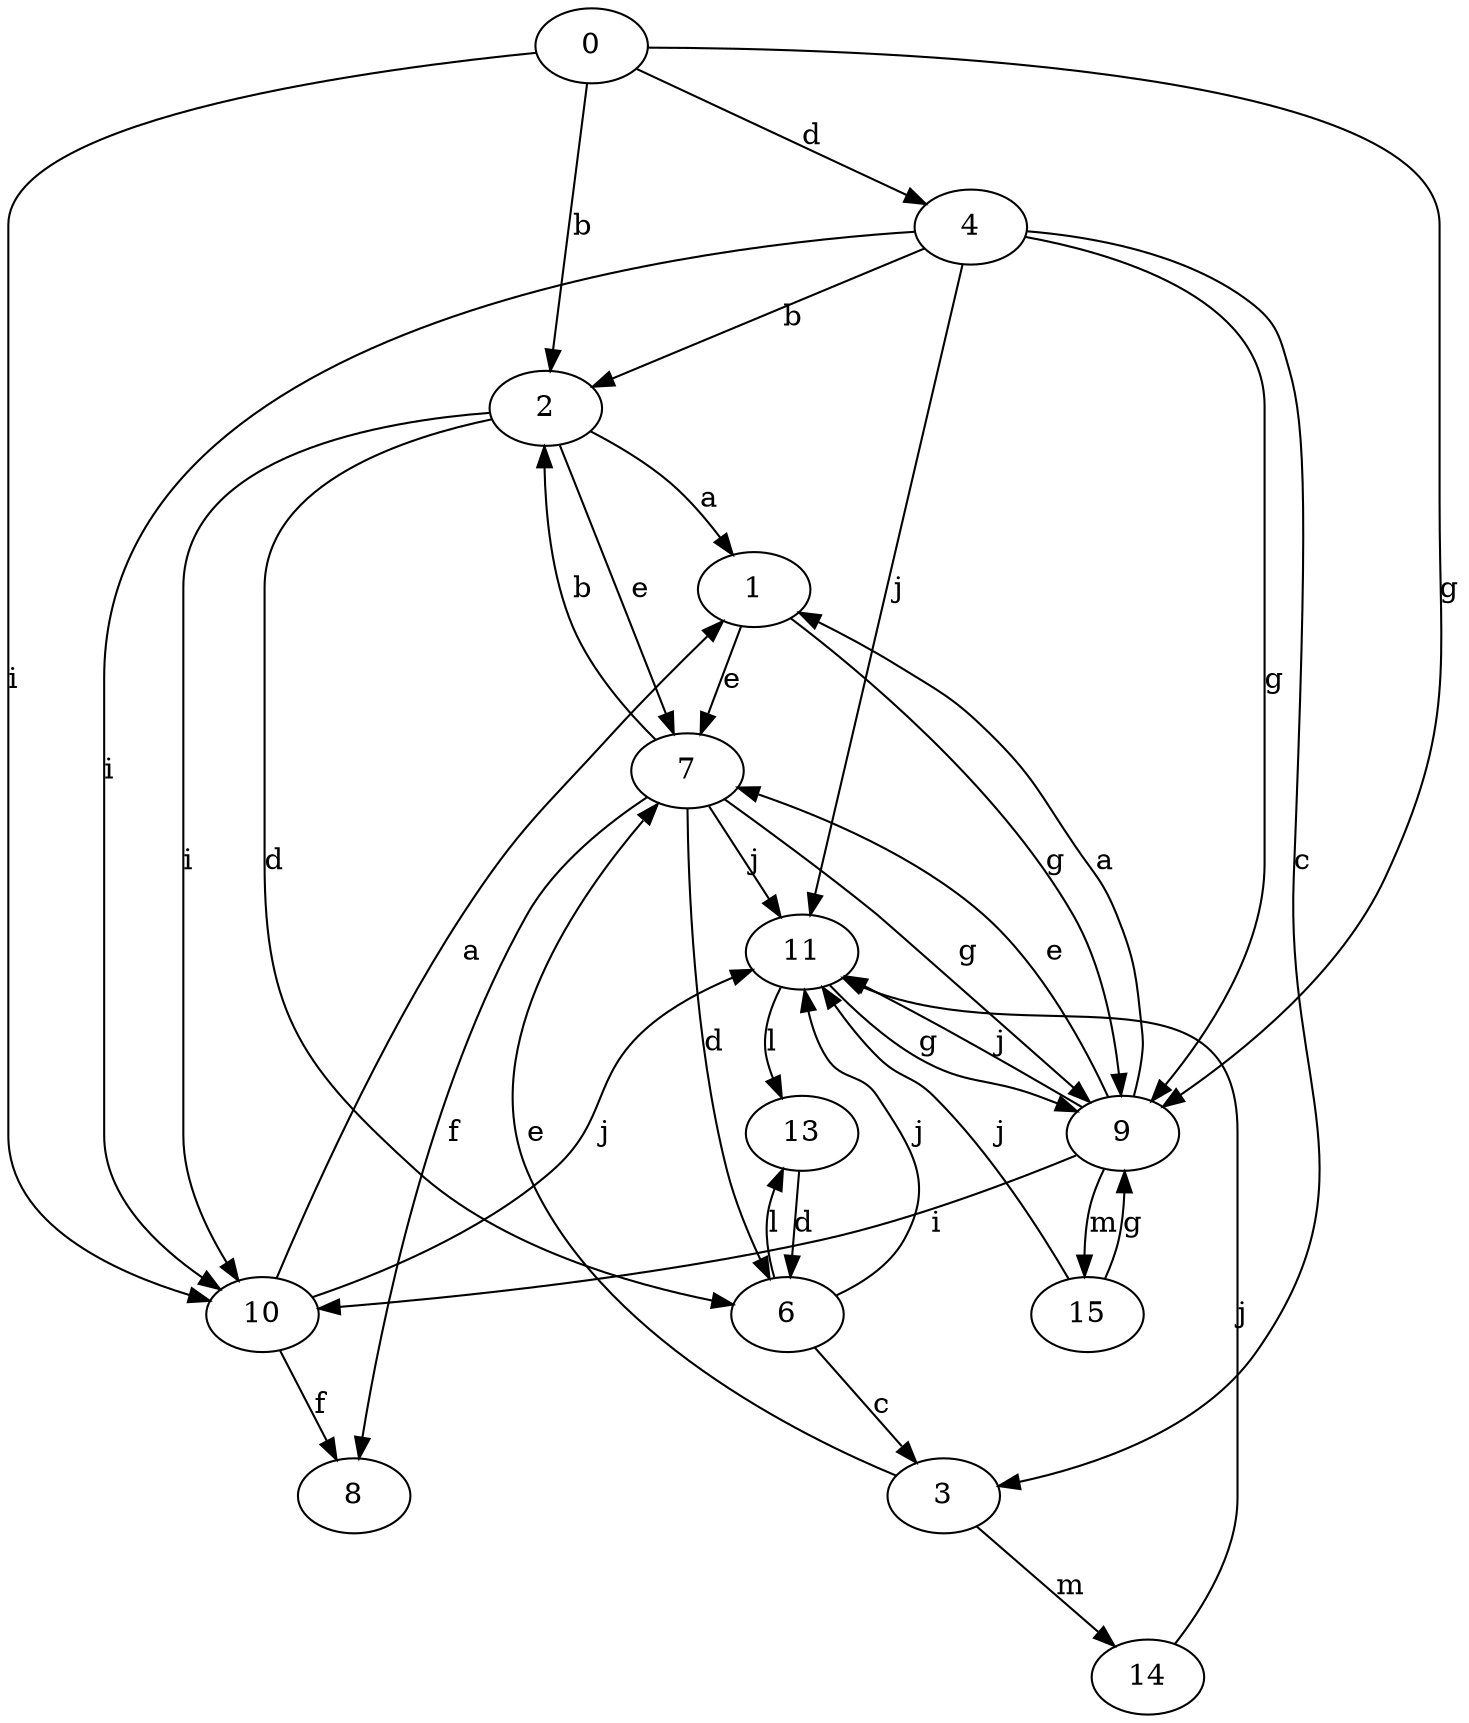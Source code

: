 strict digraph  {
0;
1;
2;
3;
4;
6;
7;
8;
9;
10;
11;
13;
14;
15;
0 -> 2  [label=b];
0 -> 4  [label=d];
0 -> 9  [label=g];
0 -> 10  [label=i];
1 -> 7  [label=e];
1 -> 9  [label=g];
2 -> 1  [label=a];
2 -> 6  [label=d];
2 -> 7  [label=e];
2 -> 10  [label=i];
3 -> 7  [label=e];
3 -> 14  [label=m];
4 -> 2  [label=b];
4 -> 3  [label=c];
4 -> 9  [label=g];
4 -> 10  [label=i];
4 -> 11  [label=j];
6 -> 3  [label=c];
6 -> 11  [label=j];
6 -> 13  [label=l];
7 -> 2  [label=b];
7 -> 6  [label=d];
7 -> 8  [label=f];
7 -> 9  [label=g];
7 -> 11  [label=j];
9 -> 1  [label=a];
9 -> 7  [label=e];
9 -> 10  [label=i];
9 -> 11  [label=j];
9 -> 15  [label=m];
10 -> 1  [label=a];
10 -> 8  [label=f];
10 -> 11  [label=j];
11 -> 9  [label=g];
11 -> 13  [label=l];
13 -> 6  [label=d];
14 -> 11  [label=j];
15 -> 9  [label=g];
15 -> 11  [label=j];
}
